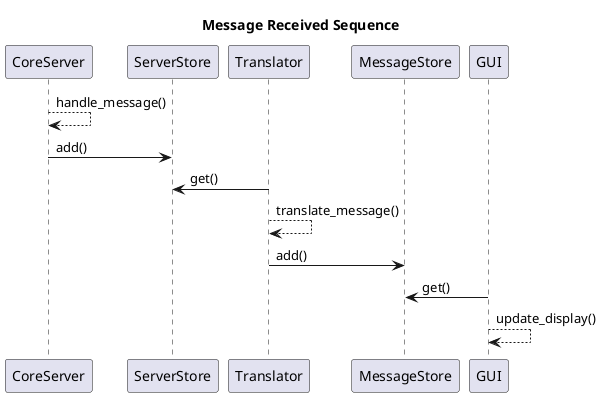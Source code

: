 @startuml
title Message Received Sequence

CoreServer --> CoreServer: handle_message()
CoreServer -> ServerStore: add()
Translator -> ServerStore: get()
Translator --> Translator: translate_message()
Translator -> MessageStore: add()
GUI -> MessageStore: get()
GUI --> GUI: update_display()
@enduml